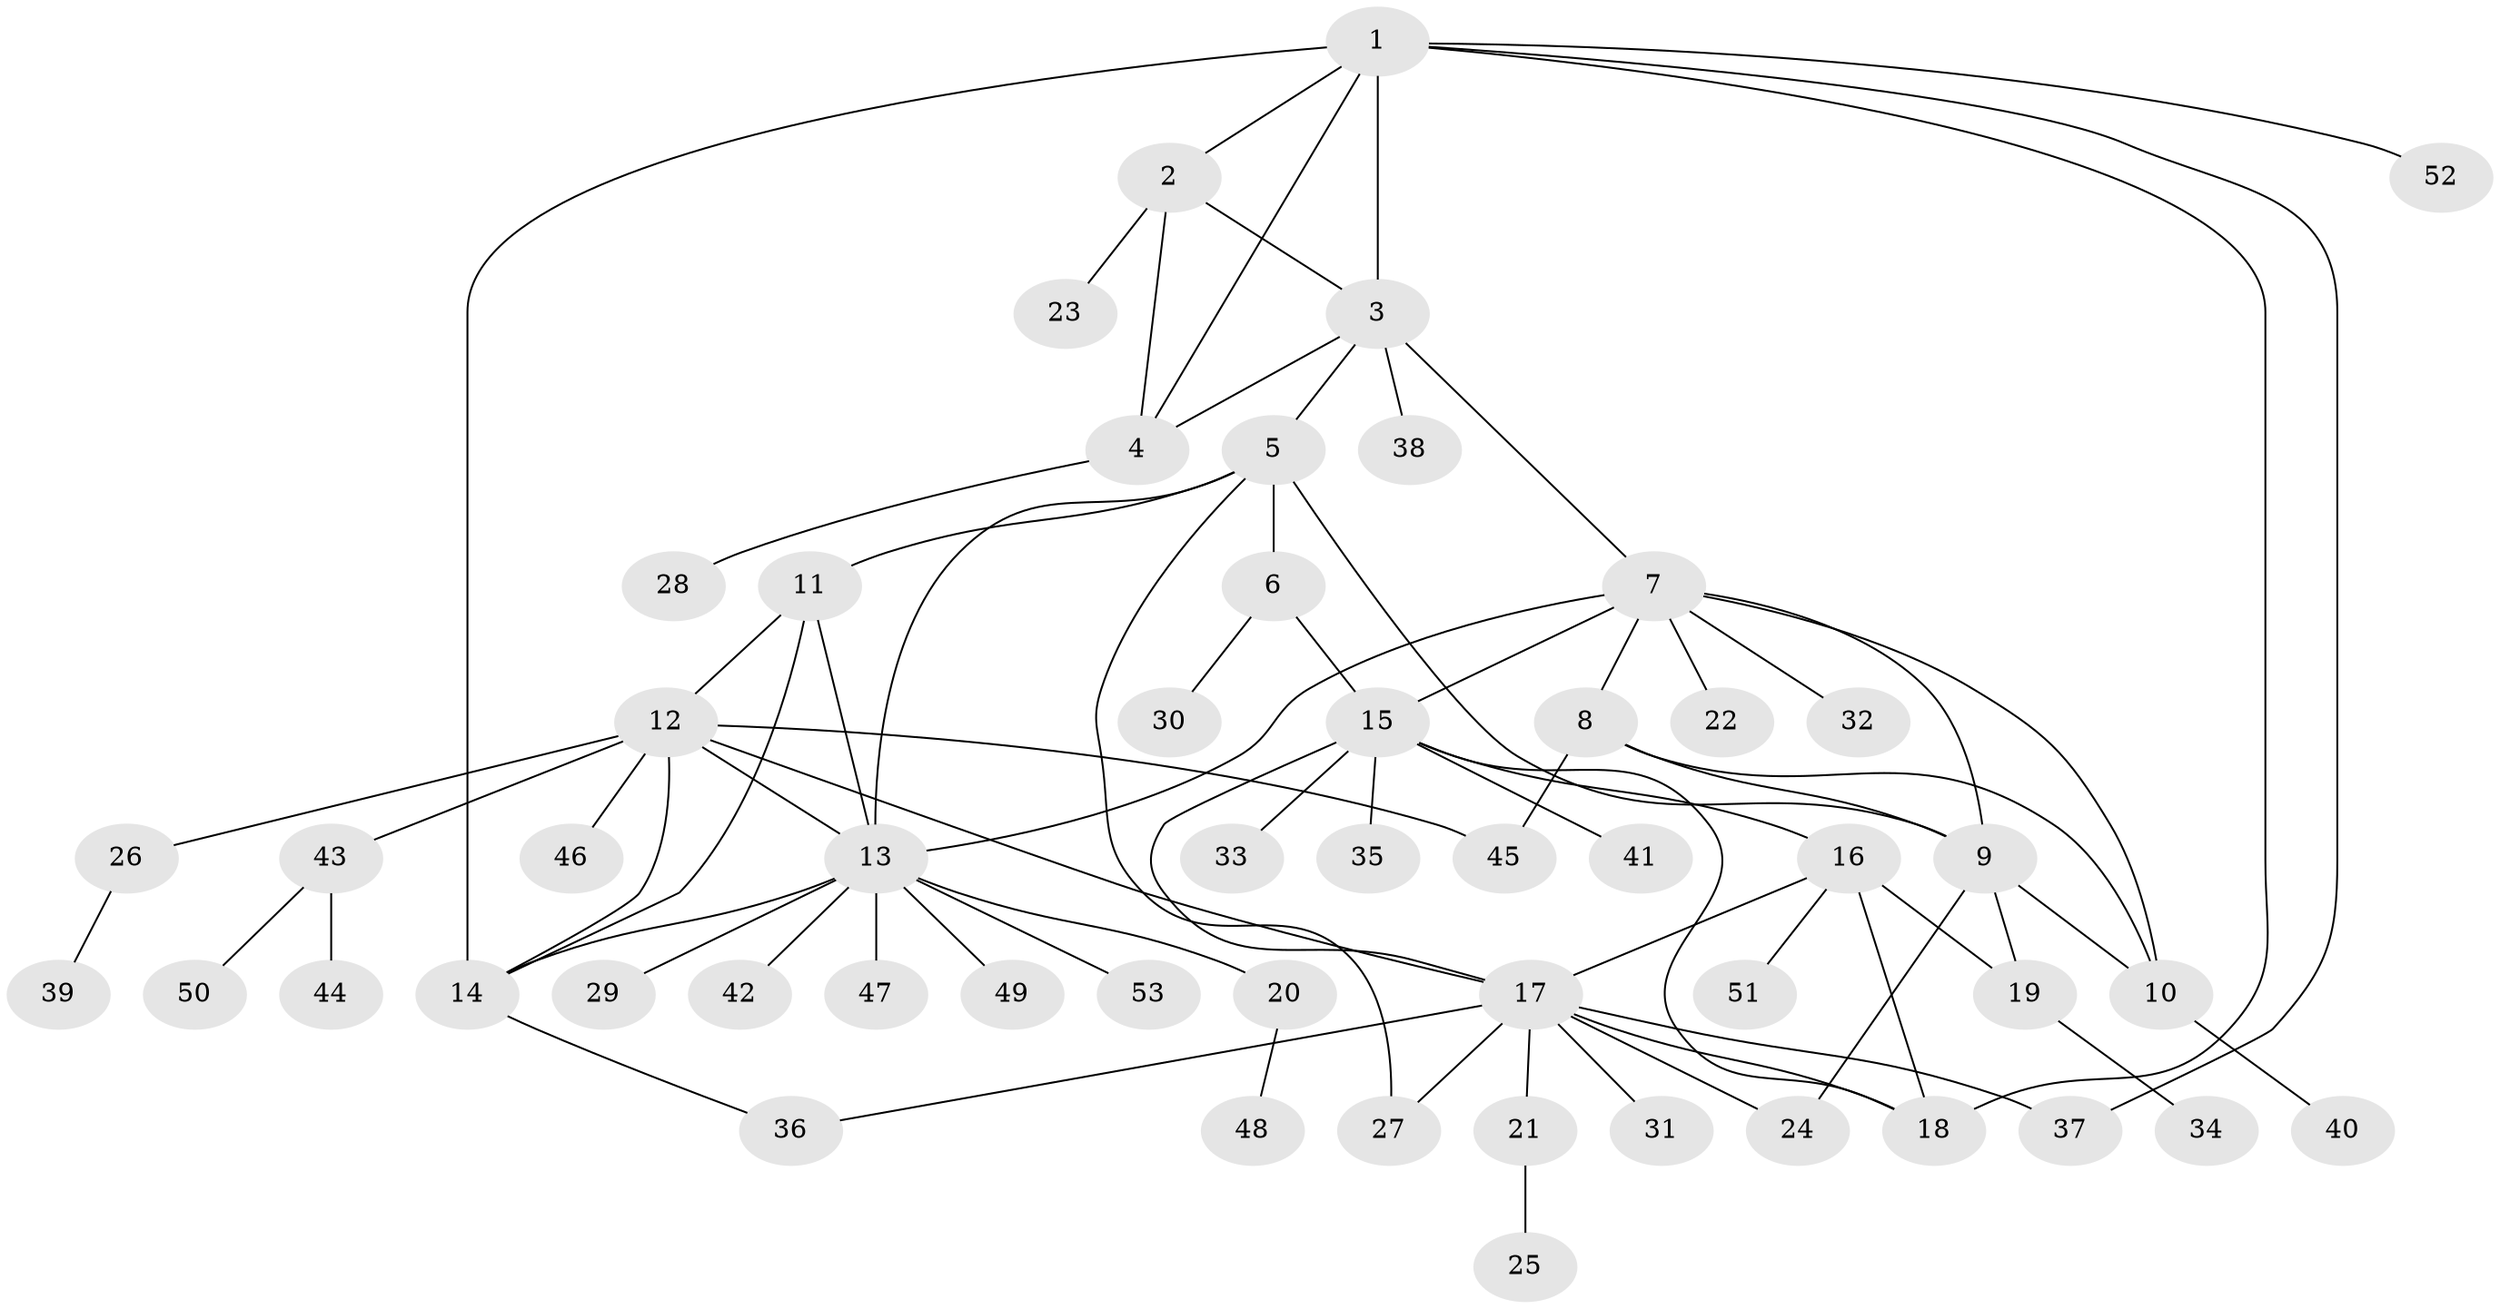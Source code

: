 // original degree distribution, {8: 0.022727272727272728, 5: 0.056818181818181816, 7: 0.011363636363636364, 6: 0.045454545454545456, 4: 0.045454545454545456, 9: 0.045454545454545456, 12: 0.011363636363636364, 11: 0.011363636363636364, 3: 0.022727272727272728, 2: 0.14772727272727273, 1: 0.5795454545454546}
// Generated by graph-tools (version 1.1) at 2025/52/03/04/25 22:52:45]
// undirected, 53 vertices, 77 edges
graph export_dot {
  node [color=gray90,style=filled];
  1;
  2;
  3;
  4;
  5;
  6;
  7;
  8;
  9;
  10;
  11;
  12;
  13;
  14;
  15;
  16;
  17;
  18;
  19;
  20;
  21;
  22;
  23;
  24;
  25;
  26;
  27;
  28;
  29;
  30;
  31;
  32;
  33;
  34;
  35;
  36;
  37;
  38;
  39;
  40;
  41;
  42;
  43;
  44;
  45;
  46;
  47;
  48;
  49;
  50;
  51;
  52;
  53;
  1 -- 2 [weight=1.0];
  1 -- 3 [weight=1.0];
  1 -- 4 [weight=1.0];
  1 -- 14 [weight=1.0];
  1 -- 18 [weight=1.0];
  1 -- 37 [weight=1.0];
  1 -- 52 [weight=1.0];
  2 -- 3 [weight=1.0];
  2 -- 4 [weight=1.0];
  2 -- 23 [weight=1.0];
  3 -- 4 [weight=1.0];
  3 -- 5 [weight=1.0];
  3 -- 7 [weight=1.0];
  3 -- 38 [weight=1.0];
  4 -- 28 [weight=1.0];
  5 -- 6 [weight=3.0];
  5 -- 9 [weight=1.0];
  5 -- 11 [weight=1.0];
  5 -- 13 [weight=1.0];
  5 -- 27 [weight=1.0];
  6 -- 15 [weight=1.0];
  6 -- 30 [weight=1.0];
  7 -- 8 [weight=1.0];
  7 -- 9 [weight=1.0];
  7 -- 10 [weight=1.0];
  7 -- 13 [weight=1.0];
  7 -- 15 [weight=1.0];
  7 -- 22 [weight=1.0];
  7 -- 32 [weight=1.0];
  8 -- 9 [weight=1.0];
  8 -- 10 [weight=1.0];
  8 -- 45 [weight=2.0];
  9 -- 10 [weight=1.0];
  9 -- 19 [weight=1.0];
  9 -- 24 [weight=3.0];
  10 -- 40 [weight=1.0];
  11 -- 12 [weight=1.0];
  11 -- 13 [weight=1.0];
  11 -- 14 [weight=1.0];
  12 -- 13 [weight=1.0];
  12 -- 14 [weight=1.0];
  12 -- 17 [weight=1.0];
  12 -- 26 [weight=1.0];
  12 -- 43 [weight=1.0];
  12 -- 45 [weight=1.0];
  12 -- 46 [weight=1.0];
  13 -- 14 [weight=1.0];
  13 -- 20 [weight=1.0];
  13 -- 29 [weight=1.0];
  13 -- 42 [weight=1.0];
  13 -- 47 [weight=1.0];
  13 -- 49 [weight=1.0];
  13 -- 53 [weight=1.0];
  14 -- 36 [weight=1.0];
  15 -- 16 [weight=1.0];
  15 -- 17 [weight=1.0];
  15 -- 18 [weight=1.0];
  15 -- 33 [weight=1.0];
  15 -- 35 [weight=1.0];
  15 -- 41 [weight=1.0];
  16 -- 17 [weight=1.0];
  16 -- 18 [weight=1.0];
  16 -- 19 [weight=1.0];
  16 -- 51 [weight=1.0];
  17 -- 18 [weight=1.0];
  17 -- 21 [weight=1.0];
  17 -- 24 [weight=1.0];
  17 -- 27 [weight=1.0];
  17 -- 31 [weight=1.0];
  17 -- 36 [weight=1.0];
  17 -- 37 [weight=1.0];
  19 -- 34 [weight=1.0];
  20 -- 48 [weight=1.0];
  21 -- 25 [weight=1.0];
  26 -- 39 [weight=1.0];
  43 -- 44 [weight=1.0];
  43 -- 50 [weight=1.0];
}
